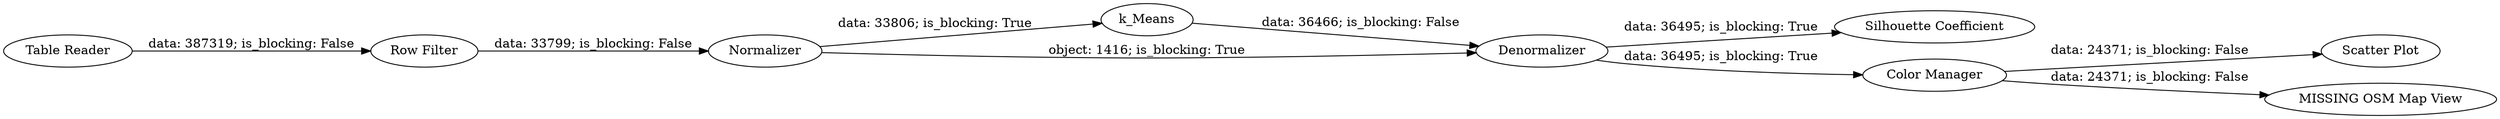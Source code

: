 digraph {
	"-499253833269177484_274" [label="Row Filter"]
	"-499253833269177484_297" [label="Silhouette Coefficient"]
	"-499253833269177484_292" [label=k_Means]
	"-499253833269177484_276" [label="Color Manager"]
	"-499253833269177484_296" [label="Scatter Plot"]
	"-499253833269177484_298" [label="Table Reader"]
	"-499253833269177484_300" [label=Denormalizer]
	"-499253833269177484_275" [label="MISSING OSM Map View"]
	"-499253833269177484_299" [label=Normalizer]
	"-499253833269177484_292" -> "-499253833269177484_300" [label="data: 36466; is_blocking: False"]
	"-499253833269177484_299" -> "-499253833269177484_292" [label="data: 33806; is_blocking: True"]
	"-499253833269177484_276" -> "-499253833269177484_275" [label="data: 24371; is_blocking: False"]
	"-499253833269177484_274" -> "-499253833269177484_299" [label="data: 33799; is_blocking: False"]
	"-499253833269177484_300" -> "-499253833269177484_297" [label="data: 36495; is_blocking: True"]
	"-499253833269177484_300" -> "-499253833269177484_276" [label="data: 36495; is_blocking: True"]
	"-499253833269177484_276" -> "-499253833269177484_296" [label="data: 24371; is_blocking: False"]
	"-499253833269177484_299" -> "-499253833269177484_300" [label="object: 1416; is_blocking: True"]
	"-499253833269177484_298" -> "-499253833269177484_274" [label="data: 387319; is_blocking: False"]
	rankdir=LR
}

